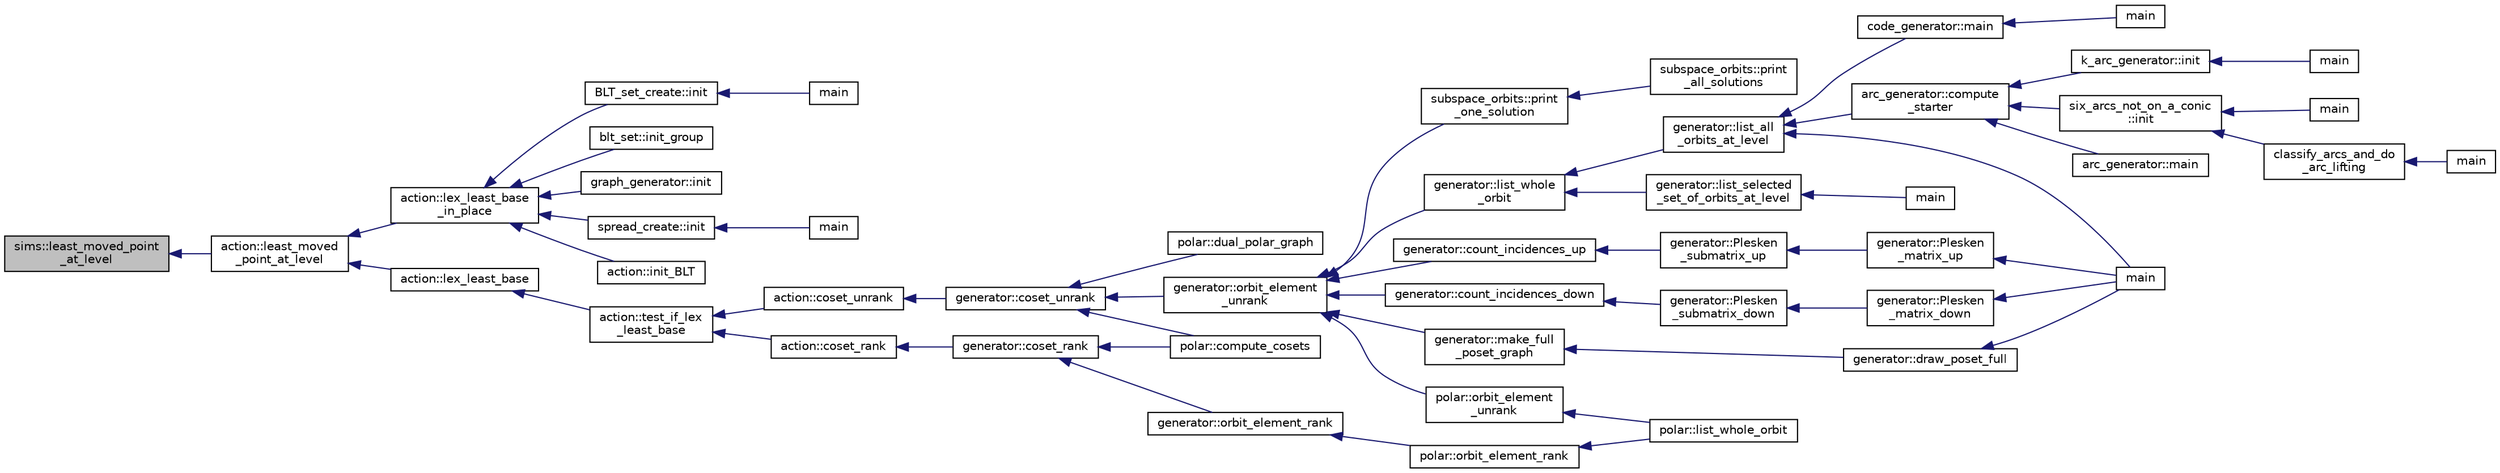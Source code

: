 digraph "sims::least_moved_point_at_level"
{
  edge [fontname="Helvetica",fontsize="10",labelfontname="Helvetica",labelfontsize="10"];
  node [fontname="Helvetica",fontsize="10",shape=record];
  rankdir="LR";
  Node7579 [label="sims::least_moved_point\l_at_level",height=0.2,width=0.4,color="black", fillcolor="grey75", style="filled", fontcolor="black"];
  Node7579 -> Node7580 [dir="back",color="midnightblue",fontsize="10",style="solid",fontname="Helvetica"];
  Node7580 [label="action::least_moved\l_point_at_level",height=0.2,width=0.4,color="black", fillcolor="white", style="filled",URL="$d2/d86/classaction.html#ade162671419b094bb4af3cf4bd59c4e2"];
  Node7580 -> Node7581 [dir="back",color="midnightblue",fontsize="10",style="solid",fontname="Helvetica"];
  Node7581 [label="action::lex_least_base\l_in_place",height=0.2,width=0.4,color="black", fillcolor="white", style="filled",URL="$d2/d86/classaction.html#a24c460a91daf89ab1994a4160623ccb4"];
  Node7581 -> Node7582 [dir="back",color="midnightblue",fontsize="10",style="solid",fontname="Helvetica"];
  Node7582 [label="blt_set::init_group",height=0.2,width=0.4,color="black", fillcolor="white", style="filled",URL="$d1/d3d/classblt__set.html#a9e5aede3bbac6f5e1dd31a8965bba200"];
  Node7581 -> Node7583 [dir="back",color="midnightblue",fontsize="10",style="solid",fontname="Helvetica"];
  Node7583 [label="graph_generator::init",height=0.2,width=0.4,color="black", fillcolor="white", style="filled",URL="$d9/d91/classgraph__generator.html#acd2ec07214d869173eb1c9ffb3ec0312"];
  Node7581 -> Node7584 [dir="back",color="midnightblue",fontsize="10",style="solid",fontname="Helvetica"];
  Node7584 [label="spread_create::init",height=0.2,width=0.4,color="black", fillcolor="white", style="filled",URL="$de/d97/classspread__create.html#ae3c6630d33160e48a584c21a4f4a6209"];
  Node7584 -> Node7585 [dir="back",color="midnightblue",fontsize="10",style="solid",fontname="Helvetica"];
  Node7585 [label="main",height=0.2,width=0.4,color="black", fillcolor="white", style="filled",URL="$d1/d2f/apps_2spread_2spread__create_8_c.html#a217dbf8b442f20279ea00b898af96f52"];
  Node7581 -> Node7586 [dir="back",color="midnightblue",fontsize="10",style="solid",fontname="Helvetica"];
  Node7586 [label="action::init_BLT",height=0.2,width=0.4,color="black", fillcolor="white", style="filled",URL="$d2/d86/classaction.html#a0d33ca0ebe7467b984c3058520e02a0c"];
  Node7581 -> Node7587 [dir="back",color="midnightblue",fontsize="10",style="solid",fontname="Helvetica"];
  Node7587 [label="BLT_set_create::init",height=0.2,width=0.4,color="black", fillcolor="white", style="filled",URL="$d4/d40/class_b_l_t__set__create.html#af2b5df080b8358d8fcd7e41d187e8d0b"];
  Node7587 -> Node7588 [dir="back",color="midnightblue",fontsize="10",style="solid",fontname="Helvetica"];
  Node7588 [label="main",height=0.2,width=0.4,color="black", fillcolor="white", style="filled",URL="$d7/d1c/create___b_l_t__set__main_8_c.html#a217dbf8b442f20279ea00b898af96f52"];
  Node7580 -> Node7589 [dir="back",color="midnightblue",fontsize="10",style="solid",fontname="Helvetica"];
  Node7589 [label="action::lex_least_base",height=0.2,width=0.4,color="black", fillcolor="white", style="filled",URL="$d2/d86/classaction.html#a9a2ef76acebb468140a74f3a6af8eb88"];
  Node7589 -> Node7590 [dir="back",color="midnightblue",fontsize="10",style="solid",fontname="Helvetica"];
  Node7590 [label="action::test_if_lex\l_least_base",height=0.2,width=0.4,color="black", fillcolor="white", style="filled",URL="$d2/d86/classaction.html#afb63a2be19013fcf35337553d7c08eda"];
  Node7590 -> Node7591 [dir="back",color="midnightblue",fontsize="10",style="solid",fontname="Helvetica"];
  Node7591 [label="action::coset_unrank",height=0.2,width=0.4,color="black", fillcolor="white", style="filled",URL="$d2/d86/classaction.html#aeabf488f671d4e77a8a892eb58d82b34"];
  Node7591 -> Node7592 [dir="back",color="midnightblue",fontsize="10",style="solid",fontname="Helvetica"];
  Node7592 [label="generator::coset_unrank",height=0.2,width=0.4,color="black", fillcolor="white", style="filled",URL="$d7/d73/classgenerator.html#a489f02ee804f130f666029a46020aaf6"];
  Node7592 -> Node7593 [dir="back",color="midnightblue",fontsize="10",style="solid",fontname="Helvetica"];
  Node7593 [label="polar::compute_cosets",height=0.2,width=0.4,color="black", fillcolor="white", style="filled",URL="$da/d1c/classpolar.html#a1fae83636607982bad299fd84380fc40"];
  Node7592 -> Node7594 [dir="back",color="midnightblue",fontsize="10",style="solid",fontname="Helvetica"];
  Node7594 [label="polar::dual_polar_graph",height=0.2,width=0.4,color="black", fillcolor="white", style="filled",URL="$da/d1c/classpolar.html#a6e5e2b0d9d3447cac72cb82ce3d2e9e5"];
  Node7592 -> Node7595 [dir="back",color="midnightblue",fontsize="10",style="solid",fontname="Helvetica"];
  Node7595 [label="generator::orbit_element\l_unrank",height=0.2,width=0.4,color="black", fillcolor="white", style="filled",URL="$d7/d73/classgenerator.html#a26a8d0b1964170e19dcbd37fa0a4957f"];
  Node7595 -> Node7596 [dir="back",color="midnightblue",fontsize="10",style="solid",fontname="Helvetica"];
  Node7596 [label="polar::orbit_element\l_unrank",height=0.2,width=0.4,color="black", fillcolor="white", style="filled",URL="$da/d1c/classpolar.html#abcc67b841c60f84478e531f9facf0b82"];
  Node7596 -> Node7597 [dir="back",color="midnightblue",fontsize="10",style="solid",fontname="Helvetica"];
  Node7597 [label="polar::list_whole_orbit",height=0.2,width=0.4,color="black", fillcolor="white", style="filled",URL="$da/d1c/classpolar.html#a26f04b7c75e45604ab772931ed2916fd"];
  Node7595 -> Node7598 [dir="back",color="midnightblue",fontsize="10",style="solid",fontname="Helvetica"];
  Node7598 [label="generator::list_whole\l_orbit",height=0.2,width=0.4,color="black", fillcolor="white", style="filled",URL="$d7/d73/classgenerator.html#aa102d1c1e32f0cd1dafeab1e0d1c18c1"];
  Node7598 -> Node7599 [dir="back",color="midnightblue",fontsize="10",style="solid",fontname="Helvetica"];
  Node7599 [label="generator::list_all\l_orbits_at_level",height=0.2,width=0.4,color="black", fillcolor="white", style="filled",URL="$d7/d73/classgenerator.html#a650880bf92f9f2bf124d4ead2cc01f70"];
  Node7599 -> Node7600 [dir="back",color="midnightblue",fontsize="10",style="solid",fontname="Helvetica"];
  Node7600 [label="code_generator::main",height=0.2,width=0.4,color="black", fillcolor="white", style="filled",URL="$db/d37/classcode__generator.html#ab3cf3a306e4032c2b471ac95321c599f"];
  Node7600 -> Node7601 [dir="back",color="midnightblue",fontsize="10",style="solid",fontname="Helvetica"];
  Node7601 [label="main",height=0.2,width=0.4,color="black", fillcolor="white", style="filled",URL="$d4/d4f/codes_8_c.html#a217dbf8b442f20279ea00b898af96f52"];
  Node7599 -> Node7602 [dir="back",color="midnightblue",fontsize="10",style="solid",fontname="Helvetica"];
  Node7602 [label="main",height=0.2,width=0.4,color="black", fillcolor="white", style="filled",URL="$de/d2d/graph_2graph_8_c.html#a217dbf8b442f20279ea00b898af96f52"];
  Node7599 -> Node7603 [dir="back",color="midnightblue",fontsize="10",style="solid",fontname="Helvetica"];
  Node7603 [label="arc_generator::compute\l_starter",height=0.2,width=0.4,color="black", fillcolor="white", style="filled",URL="$d4/d21/classarc__generator.html#aad1dcec3a1c302e743d574bd1ac857d9"];
  Node7603 -> Node7604 [dir="back",color="midnightblue",fontsize="10",style="solid",fontname="Helvetica"];
  Node7604 [label="arc_generator::main",height=0.2,width=0.4,color="black", fillcolor="white", style="filled",URL="$d4/d21/classarc__generator.html#ad80140b51b165dad1fe6ab232be7829a"];
  Node7603 -> Node7605 [dir="back",color="midnightblue",fontsize="10",style="solid",fontname="Helvetica"];
  Node7605 [label="k_arc_generator::init",height=0.2,width=0.4,color="black", fillcolor="white", style="filled",URL="$d6/dd8/classk__arc__generator.html#a6036d9f52ede9f8ca681505626b5361d"];
  Node7605 -> Node7606 [dir="back",color="midnightblue",fontsize="10",style="solid",fontname="Helvetica"];
  Node7606 [label="main",height=0.2,width=0.4,color="black", fillcolor="white", style="filled",URL="$d6/d01/k__arc__generator__main_8_c.html#a217dbf8b442f20279ea00b898af96f52"];
  Node7603 -> Node7607 [dir="back",color="midnightblue",fontsize="10",style="solid",fontname="Helvetica"];
  Node7607 [label="six_arcs_not_on_a_conic\l::init",height=0.2,width=0.4,color="black", fillcolor="white", style="filled",URL="$d8/de6/classsix__arcs__not__on__a__conic.html#a7a4d5cf8a098488729934cfa8a70944a"];
  Node7607 -> Node7608 [dir="back",color="midnightblue",fontsize="10",style="solid",fontname="Helvetica"];
  Node7608 [label="classify_arcs_and_do\l_arc_lifting",height=0.2,width=0.4,color="black", fillcolor="white", style="filled",URL="$d6/dc3/arc__lifting__main_8_c.html#afdd7be16f16b8c71e9a72fe5f6a0b59c"];
  Node7608 -> Node7609 [dir="back",color="midnightblue",fontsize="10",style="solid",fontname="Helvetica"];
  Node7609 [label="main",height=0.2,width=0.4,color="black", fillcolor="white", style="filled",URL="$d6/dc3/arc__lifting__main_8_c.html#a217dbf8b442f20279ea00b898af96f52"];
  Node7607 -> Node7610 [dir="back",color="midnightblue",fontsize="10",style="solid",fontname="Helvetica"];
  Node7610 [label="main",height=0.2,width=0.4,color="black", fillcolor="white", style="filled",URL="$d2/dfa/create__surface__main_8_c.html#a217dbf8b442f20279ea00b898af96f52"];
  Node7598 -> Node7611 [dir="back",color="midnightblue",fontsize="10",style="solid",fontname="Helvetica"];
  Node7611 [label="generator::list_selected\l_set_of_orbits_at_level",height=0.2,width=0.4,color="black", fillcolor="white", style="filled",URL="$d7/d73/classgenerator.html#a391f8ad3ba736baedd3dd2b7e31a0a62"];
  Node7611 -> Node7612 [dir="back",color="midnightblue",fontsize="10",style="solid",fontname="Helvetica"];
  Node7612 [label="main",height=0.2,width=0.4,color="black", fillcolor="white", style="filled",URL="$da/dd5/subspace__orbits__main_8_c.html#a217dbf8b442f20279ea00b898af96f52"];
  Node7595 -> Node7613 [dir="back",color="midnightblue",fontsize="10",style="solid",fontname="Helvetica"];
  Node7613 [label="generator::count_incidences_up",height=0.2,width=0.4,color="black", fillcolor="white", style="filled",URL="$d7/d73/classgenerator.html#a9d833d8494072c07de28b8f0e9b8155d"];
  Node7613 -> Node7614 [dir="back",color="midnightblue",fontsize="10",style="solid",fontname="Helvetica"];
  Node7614 [label="generator::Plesken\l_submatrix_up",height=0.2,width=0.4,color="black", fillcolor="white", style="filled",URL="$d7/d73/classgenerator.html#ad3d2ebc7da6268d878c5acfc5feefca5"];
  Node7614 -> Node7615 [dir="back",color="midnightblue",fontsize="10",style="solid",fontname="Helvetica"];
  Node7615 [label="generator::Plesken\l_matrix_up",height=0.2,width=0.4,color="black", fillcolor="white", style="filled",URL="$d7/d73/classgenerator.html#a5944c65399c201b426ea3ab2eb7cfa6e"];
  Node7615 -> Node7602 [dir="back",color="midnightblue",fontsize="10",style="solid",fontname="Helvetica"];
  Node7595 -> Node7616 [dir="back",color="midnightblue",fontsize="10",style="solid",fontname="Helvetica"];
  Node7616 [label="generator::count_incidences_down",height=0.2,width=0.4,color="black", fillcolor="white", style="filled",URL="$d7/d73/classgenerator.html#aef9312d2eab8e5ff47228fc5cdab3262"];
  Node7616 -> Node7617 [dir="back",color="midnightblue",fontsize="10",style="solid",fontname="Helvetica"];
  Node7617 [label="generator::Plesken\l_submatrix_down",height=0.2,width=0.4,color="black", fillcolor="white", style="filled",URL="$d7/d73/classgenerator.html#a8671e3798fb19accfa92c41d7389a8eb"];
  Node7617 -> Node7618 [dir="back",color="midnightblue",fontsize="10",style="solid",fontname="Helvetica"];
  Node7618 [label="generator::Plesken\l_matrix_down",height=0.2,width=0.4,color="black", fillcolor="white", style="filled",URL="$d7/d73/classgenerator.html#aa1ae9d8cbaa9d7012e7796499e4c93e9"];
  Node7618 -> Node7602 [dir="back",color="midnightblue",fontsize="10",style="solid",fontname="Helvetica"];
  Node7595 -> Node7619 [dir="back",color="midnightblue",fontsize="10",style="solid",fontname="Helvetica"];
  Node7619 [label="generator::make_full\l_poset_graph",height=0.2,width=0.4,color="black", fillcolor="white", style="filled",URL="$d7/d73/classgenerator.html#ab6415c4a8fbcc54c470448935a95aa56"];
  Node7619 -> Node7620 [dir="back",color="midnightblue",fontsize="10",style="solid",fontname="Helvetica"];
  Node7620 [label="generator::draw_poset_full",height=0.2,width=0.4,color="black", fillcolor="white", style="filled",URL="$d7/d73/classgenerator.html#a6f7f90e50993905db31342536ac59d8c"];
  Node7620 -> Node7602 [dir="back",color="midnightblue",fontsize="10",style="solid",fontname="Helvetica"];
  Node7595 -> Node7621 [dir="back",color="midnightblue",fontsize="10",style="solid",fontname="Helvetica"];
  Node7621 [label="subspace_orbits::print\l_one_solution",height=0.2,width=0.4,color="black", fillcolor="white", style="filled",URL="$d2/d9f/classsubspace__orbits.html#a9047cdfdfc64339f714ffe5e12a4b35f"];
  Node7621 -> Node7622 [dir="back",color="midnightblue",fontsize="10",style="solid",fontname="Helvetica"];
  Node7622 [label="subspace_orbits::print\l_all_solutions",height=0.2,width=0.4,color="black", fillcolor="white", style="filled",URL="$d2/d9f/classsubspace__orbits.html#ab3b725a940c2efd222746887c266d9de"];
  Node7590 -> Node7623 [dir="back",color="midnightblue",fontsize="10",style="solid",fontname="Helvetica"];
  Node7623 [label="action::coset_rank",height=0.2,width=0.4,color="black", fillcolor="white", style="filled",URL="$d2/d86/classaction.html#a5757c5b9562366be88526cc943c015e0"];
  Node7623 -> Node7624 [dir="back",color="midnightblue",fontsize="10",style="solid",fontname="Helvetica"];
  Node7624 [label="generator::coset_rank",height=0.2,width=0.4,color="black", fillcolor="white", style="filled",URL="$d7/d73/classgenerator.html#aee00240c0ae71885dd9d23b5423c56d9"];
  Node7624 -> Node7593 [dir="back",color="midnightblue",fontsize="10",style="solid",fontname="Helvetica"];
  Node7624 -> Node7625 [dir="back",color="midnightblue",fontsize="10",style="solid",fontname="Helvetica"];
  Node7625 [label="generator::orbit_element_rank",height=0.2,width=0.4,color="black", fillcolor="white", style="filled",URL="$d7/d73/classgenerator.html#a98e10a923dffa737fdb6ebc703d53fae"];
  Node7625 -> Node7626 [dir="back",color="midnightblue",fontsize="10",style="solid",fontname="Helvetica"];
  Node7626 [label="polar::orbit_element_rank",height=0.2,width=0.4,color="black", fillcolor="white", style="filled",URL="$da/d1c/classpolar.html#a70551ff23175b280b66bce27fe200275"];
  Node7626 -> Node7597 [dir="back",color="midnightblue",fontsize="10",style="solid",fontname="Helvetica"];
}
